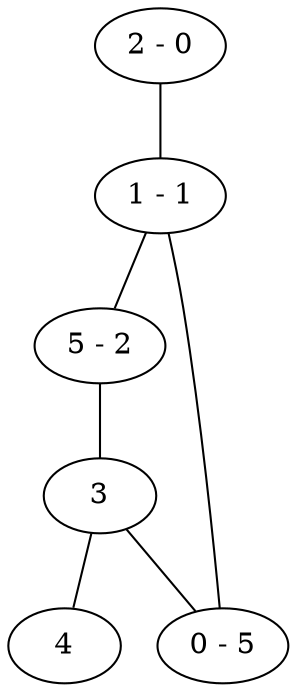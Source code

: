 graph new_graph {
	0[label="2 - 0"];
	1[label="1 - 1"];
	2[label="5 - 2"];
	3;
	4;
	5[label="0 - 5"];
	0--1;
	1--2;
	1--5;
	2--3;
	3--4;
	3--5;
	}
